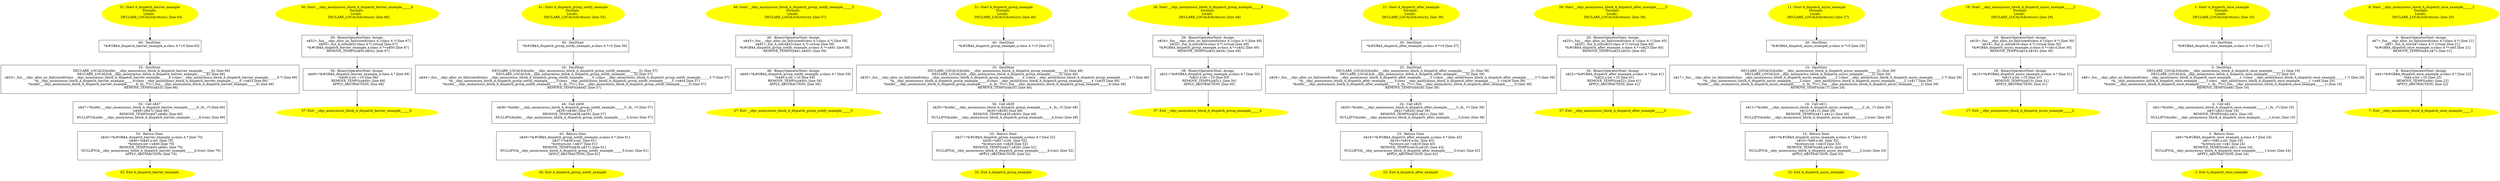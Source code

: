 digraph iCFG {
60 [label="60:  DeclStmt \n   *&#GB$A_dispatch_barrier_example_a:class A *=0 [line 65]\n " shape="box"]
	

	 60 -> 55 ;
59 [label="59:  BinaryOperatorStmt: Assign \n   n$52=_fun___objc_alloc_no_fail(sizeof(class A ):class A *) [line 67]\n  n$50=_fun_A_init(n$52:class A *) virtual [line 67]\n  *&#GB$A_dispatch_barrier_example_a:class A *=n$50 [line 67]\n  REMOVE_TEMPS(n$50,n$52); [line 67]\n " shape="box"]
	

	 59 -> 58 ;
58 [label="58:  BinaryOperatorStmt: Assign \n   n$49=*&#GB$A_dispatch_barrier_example_a:class A * [line 68]\n  *n$49.x:int =10 [line 68]\n  REMOVE_TEMPS(n$49); [line 68]\n  APPLY_ABSTRACTION; [line 68]\n " shape="box"]
	

	 58 -> 57 ;
57 [label="57: Exit __objc_anonymous_block_A_dispatch_barrier_example______6 \n  " color=yellow style=filled]
	

56 [label="56: Start __objc_anonymous_block_A_dispatch_barrier_example______6\nFormals: \nLocals:  \n   DECLARE_LOCALS(&return); [line 66]\n " color=yellow style=filled]
	

	 56 -> 59 ;
55 [label="55:  DeclStmt \n   DECLARE_LOCALS(&infer___objc_anonymous_block_A_dispatch_barrier_example______6); [line 66]\n  DECLARE_LOCALS(&__objc_anonymous_block_A_dispatch_barrier_example______6); [line 66]\n  n$53=_fun___objc_alloc_no_fail(sizeof(class __objc_anonymous_block_A_dispatch_barrier_example______6 ):class __objc_anonymous_block_A_dispatch_barrier_example______6 *) [line 66]\n  *&__objc_anonymous_block_A_dispatch_barrier_example______6:class __objc_anonymous_block_A_dispatch_barrier_example______6 =n$53 [line 66]\n  *&infer___objc_anonymous_block_A_dispatch_barrier_example______6:_fn_ (*)=(_fun___objc_anonymous_block_A_dispatch_barrier_example______6) [line 66]\n  REMOVE_TEMPS(n$53); [line 66]\n " shape="box"]
	

	 55 -> 54 ;
54 [label="54:  Call n$47 \n   n$47=*&infer___objc_anonymous_block_A_dispatch_barrier_example______6:_fn_ (*) [line 66]\n  n$48=n$47() [line 66]\n  REMOVE_TEMPS(n$47,n$48); [line 66]\n  NULLIFY(&infer___objc_anonymous_block_A_dispatch_barrier_example______6,true); [line 66]\n " shape="box"]
	

	 54 -> 53 ;
53 [label="53:  Return Stmt \n   n$45=*&#GB$A_dispatch_barrier_example_a:class A * [line 70]\n  n$46=*n$45.x:int  [line 70]\n  *&return:int =n$46 [line 70]\n  REMOVE_TEMPS(n$45,n$46); [line 70]\n  NULLIFY(&__objc_anonymous_block_A_dispatch_barrier_example______6,true); [line 70]\n  APPLY_ABSTRACTION; [line 70]\n " shape="box"]
	

	 53 -> 52 ;
52 [label="52: Exit A_dispatch_barrier_example \n  " color=yellow style=filled]
	

51 [label="51: Start A_dispatch_barrier_example\nFormals: \nLocals:  \n   DECLARE_LOCALS(&return); [line 64]\n " color=yellow style=filled]
	

	 51 -> 60 ;
50 [label="50:  DeclStmt \n   *&#GB$A_dispatch_group_notify_example_a:class A *=0 [line 56]\n " shape="box"]
	

	 50 -> 45 ;
49 [label="49:  BinaryOperatorStmt: Assign \n   n$43=_fun___objc_alloc_no_fail(sizeof(class A ):class A *) [line 58]\n  n$41=_fun_A_init(n$43:class A *) virtual [line 58]\n  *&#GB$A_dispatch_group_notify_example_a:class A *=n$41 [line 58]\n  REMOVE_TEMPS(n$41,n$43); [line 58]\n " shape="box"]
	

	 49 -> 48 ;
48 [label="48:  BinaryOperatorStmt: Assign \n   n$40=*&#GB$A_dispatch_group_notify_example_a:class A * [line 59]\n  *n$40.x:int =10 [line 59]\n  REMOVE_TEMPS(n$40); [line 59]\n  APPLY_ABSTRACTION; [line 59]\n " shape="box"]
	

	 48 -> 47 ;
47 [label="47: Exit __objc_anonymous_block_A_dispatch_group_notify_example______5 \n  " color=yellow style=filled]
	

46 [label="46: Start __objc_anonymous_block_A_dispatch_group_notify_example______5\nFormals: \nLocals:  \n   DECLARE_LOCALS(&return); [line 57]\n " color=yellow style=filled]
	

	 46 -> 49 ;
45 [label="45:  DeclStmt \n   DECLARE_LOCALS(&infer___objc_anonymous_block_A_dispatch_group_notify_example______5); [line 57]\n  DECLARE_LOCALS(&__objc_anonymous_block_A_dispatch_group_notify_example______5); [line 57]\n  n$44=_fun___objc_alloc_no_fail(sizeof(class __objc_anonymous_block_A_dispatch_group_notify_example______5 ):class __objc_anonymous_block_A_dispatch_group_notify_example______5 *) [line 57]\n  *&__objc_anonymous_block_A_dispatch_group_notify_example______5:class __objc_anonymous_block_A_dispatch_group_notify_example______5 =n$44 [line 57]\n  *&infer___objc_anonymous_block_A_dispatch_group_notify_example______5:_fn_ (*)=(_fun___objc_anonymous_block_A_dispatch_group_notify_example______5) [line 57]\n  REMOVE_TEMPS(n$44); [line 57]\n " shape="box"]
	

	 45 -> 44 ;
44 [label="44:  Call n$38 \n   n$38=*&infer___objc_anonymous_block_A_dispatch_group_notify_example______5:_fn_ (*) [line 57]\n  n$39=n$38() [line 57]\n  REMOVE_TEMPS(n$38,n$39); [line 57]\n  NULLIFY(&infer___objc_anonymous_block_A_dispatch_group_notify_example______5,true); [line 57]\n " shape="box"]
	

	 44 -> 43 ;
43 [label="43:  Return Stmt \n   n$36=*&#GB$A_dispatch_group_notify_example_a:class A * [line 61]\n  n$37=*n$36.x:int  [line 61]\n  *&return:int =n$37 [line 61]\n  REMOVE_TEMPS(n$36,n$37); [line 61]\n  NULLIFY(&__objc_anonymous_block_A_dispatch_group_notify_example______5,true); [line 61]\n  APPLY_ABSTRACTION; [line 61]\n " shape="box"]
	

	 43 -> 42 ;
42 [label="42: Exit A_dispatch_group_notify_example \n  " color=yellow style=filled]
	

41 [label="41: Start A_dispatch_group_notify_example\nFormals: \nLocals:  \n   DECLARE_LOCALS(&return); [line 55]\n " color=yellow style=filled]
	

	 41 -> 50 ;
40 [label="40:  DeclStmt \n   *&#GB$A_dispatch_group_example_a:class A *=0 [line 47]\n " shape="box"]
	

	 40 -> 35 ;
39 [label="39:  BinaryOperatorStmt: Assign \n   n$34=_fun___objc_alloc_no_fail(sizeof(class A ):class A *) [line 49]\n  n$32=_fun_A_init(n$34:class A *) virtual [line 49]\n  *&#GB$A_dispatch_group_example_a:class A *=n$32 [line 49]\n  REMOVE_TEMPS(n$32,n$34); [line 49]\n " shape="box"]
	

	 39 -> 38 ;
38 [label="38:  BinaryOperatorStmt: Assign \n   n$31=*&#GB$A_dispatch_group_example_a:class A * [line 50]\n  *n$31.x:int =10 [line 50]\n  REMOVE_TEMPS(n$31); [line 50]\n  APPLY_ABSTRACTION; [line 50]\n " shape="box"]
	

	 38 -> 37 ;
37 [label="37: Exit __objc_anonymous_block_A_dispatch_group_example______4 \n  " color=yellow style=filled]
	

36 [label="36: Start __objc_anonymous_block_A_dispatch_group_example______4\nFormals: \nLocals:  \n   DECLARE_LOCALS(&return); [line 48]\n " color=yellow style=filled]
	

	 36 -> 39 ;
35 [label="35:  DeclStmt \n   DECLARE_LOCALS(&infer___objc_anonymous_block_A_dispatch_group_example______4); [line 48]\n  DECLARE_LOCALS(&__objc_anonymous_block_A_dispatch_group_example______4); [line 48]\n  n$35=_fun___objc_alloc_no_fail(sizeof(class __objc_anonymous_block_A_dispatch_group_example______4 ):class __objc_anonymous_block_A_dispatch_group_example______4 *) [line 48]\n  *&__objc_anonymous_block_A_dispatch_group_example______4:class __objc_anonymous_block_A_dispatch_group_example______4 =n$35 [line 48]\n  *&infer___objc_anonymous_block_A_dispatch_group_example______4:_fn_ (*)=(_fun___objc_anonymous_block_A_dispatch_group_example______4) [line 48]\n  REMOVE_TEMPS(n$35); [line 48]\n " shape="box"]
	

	 35 -> 34 ;
34 [label="34:  Call n$29 \n   n$29=*&infer___objc_anonymous_block_A_dispatch_group_example______4:_fn_ (*) [line 48]\n  n$30=n$29() [line 48]\n  REMOVE_TEMPS(n$29,n$30); [line 48]\n  NULLIFY(&infer___objc_anonymous_block_A_dispatch_group_example______4,true); [line 48]\n " shape="box"]
	

	 34 -> 33 ;
33 [label="33:  Return Stmt \n   n$27=*&#GB$A_dispatch_group_example_a:class A * [line 52]\n  n$28=*n$27.x:int  [line 52]\n  *&return:int =n$28 [line 52]\n  REMOVE_TEMPS(n$27,n$28); [line 52]\n  NULLIFY(&__objc_anonymous_block_A_dispatch_group_example______4,true); [line 52]\n  APPLY_ABSTRACTION; [line 52]\n " shape="box"]
	

	 33 -> 32 ;
32 [label="32: Exit A_dispatch_group_example \n  " color=yellow style=filled]
	

31 [label="31: Start A_dispatch_group_example\nFormals: \nLocals:  \n   DECLARE_LOCALS(&return); [line 46]\n " color=yellow style=filled]
	

	 31 -> 40 ;
30 [label="30:  DeclStmt \n   *&#GB$A_dispatch_after_example_a:class A *=0 [line 37]\n " shape="box"]
	

	 30 -> 25 ;
29 [label="29:  BinaryOperatorStmt: Assign \n   n$25=_fun___objc_alloc_no_fail(sizeof(class A ):class A *) [line 40]\n  n$23=_fun_A_init(n$25:class A *) virtual [line 40]\n  *&#GB$A_dispatch_after_example_a:class A *=n$23 [line 40]\n  REMOVE_TEMPS(n$23,n$25); [line 40]\n " shape="box"]
	

	 29 -> 28 ;
28 [label="28:  BinaryOperatorStmt: Assign \n   n$22=*&#GB$A_dispatch_after_example_a:class A * [line 41]\n  *n$22.x:int =10 [line 41]\n  REMOVE_TEMPS(n$22); [line 41]\n  APPLY_ABSTRACTION; [line 41]\n " shape="box"]
	

	 28 -> 27 ;
27 [label="27: Exit __objc_anonymous_block_A_dispatch_after_example______3 \n  " color=yellow style=filled]
	

26 [label="26: Start __objc_anonymous_block_A_dispatch_after_example______3\nFormals: \nLocals:  \n   DECLARE_LOCALS(&return); [line 39]\n " color=yellow style=filled]
	

	 26 -> 29 ;
25 [label="25:  DeclStmt \n   DECLARE_LOCALS(&infer___objc_anonymous_block_A_dispatch_after_example______3); [line 38]\n  DECLARE_LOCALS(&__objc_anonymous_block_A_dispatch_after_example______3); [line 39]\n  n$26=_fun___objc_alloc_no_fail(sizeof(class __objc_anonymous_block_A_dispatch_after_example______3 ):class __objc_anonymous_block_A_dispatch_after_example______3 *) [line 39]\n  *&__objc_anonymous_block_A_dispatch_after_example______3:class __objc_anonymous_block_A_dispatch_after_example______3 =n$26 [line 39]\n  *&infer___objc_anonymous_block_A_dispatch_after_example______3:_fn_ (*)=(_fun___objc_anonymous_block_A_dispatch_after_example______3) [line 38]\n  REMOVE_TEMPS(n$26); [line 38]\n " shape="box"]
	

	 25 -> 24 ;
24 [label="24:  Call n$20 \n   n$20=*&infer___objc_anonymous_block_A_dispatch_after_example______3:_fn_ (*) [line 38]\n  n$21=n$20() [line 38]\n  REMOVE_TEMPS(n$20,n$21); [line 38]\n  NULLIFY(&infer___objc_anonymous_block_A_dispatch_after_example______3,true); [line 38]\n " shape="box"]
	

	 24 -> 23 ;
23 [label="23:  Return Stmt \n   n$18=*&#GB$A_dispatch_after_example_a:class A * [line 43]\n  n$19=*n$18.x:int  [line 43]\n  *&return:int =n$19 [line 43]\n  REMOVE_TEMPS(n$18,n$19); [line 43]\n  NULLIFY(&__objc_anonymous_block_A_dispatch_after_example______3,true); [line 43]\n  APPLY_ABSTRACTION; [line 43]\n " shape="box"]
	

	 23 -> 22 ;
22 [label="22: Exit A_dispatch_after_example \n  " color=yellow style=filled]
	

21 [label="21: Start A_dispatch_after_example\nFormals: \nLocals:  \n   DECLARE_LOCALS(&return); [line 36]\n " color=yellow style=filled]
	

	 21 -> 30 ;
20 [label="20:  DeclStmt \n   *&#GB$A_dispatch_async_example_a:class A *=0 [line 28]\n " shape="box"]
	

	 20 -> 15 ;
19 [label="19:  BinaryOperatorStmt: Assign \n   n$16=_fun___objc_alloc_no_fail(sizeof(class A ):class A *) [line 30]\n  n$14=_fun_A_init(n$16:class A *) virtual [line 30]\n  *&#GB$A_dispatch_async_example_a:class A *=n$14 [line 30]\n  REMOVE_TEMPS(n$14,n$16); [line 30]\n " shape="box"]
	

	 19 -> 18 ;
18 [label="18:  BinaryOperatorStmt: Assign \n   n$13=*&#GB$A_dispatch_async_example_a:class A * [line 31]\n  *n$13.x:int =10 [line 31]\n  REMOVE_TEMPS(n$13); [line 31]\n  APPLY_ABSTRACTION; [line 31]\n " shape="box"]
	

	 18 -> 17 ;
17 [label="17: Exit __objc_anonymous_block_A_dispatch_async_example______2 \n  " color=yellow style=filled]
	

16 [label="16: Start __objc_anonymous_block_A_dispatch_async_example______2\nFormals: \nLocals:  \n   DECLARE_LOCALS(&return); [line 29]\n " color=yellow style=filled]
	

	 16 -> 19 ;
15 [label="15:  DeclStmt \n   DECLARE_LOCALS(&infer___objc_anonymous_block_A_dispatch_async_example______2); [line 29]\n  DECLARE_LOCALS(&__objc_anonymous_block_A_dispatch_async_example______2); [line 29]\n  n$17=_fun___objc_alloc_no_fail(sizeof(class __objc_anonymous_block_A_dispatch_async_example______2 ):class __objc_anonymous_block_A_dispatch_async_example______2 *) [line 29]\n  *&__objc_anonymous_block_A_dispatch_async_example______2:class __objc_anonymous_block_A_dispatch_async_example______2 =n$17 [line 29]\n  *&infer___objc_anonymous_block_A_dispatch_async_example______2:_fn_ (*)=(_fun___objc_anonymous_block_A_dispatch_async_example______2) [line 29]\n  REMOVE_TEMPS(n$17); [line 29]\n " shape="box"]
	

	 15 -> 14 ;
14 [label="14:  Call n$11 \n   n$11=*&infer___objc_anonymous_block_A_dispatch_async_example______2:_fn_ (*) [line 29]\n  n$12=n$11() [line 29]\n  REMOVE_TEMPS(n$11,n$12); [line 29]\n  NULLIFY(&infer___objc_anonymous_block_A_dispatch_async_example______2,true); [line 29]\n " shape="box"]
	

	 14 -> 13 ;
13 [label="13:  Return Stmt \n   n$9=*&#GB$A_dispatch_async_example_a:class A * [line 33]\n  n$10=*n$9.x:int  [line 33]\n  *&return:int =n$10 [line 33]\n  REMOVE_TEMPS(n$9,n$10); [line 33]\n  NULLIFY(&__objc_anonymous_block_A_dispatch_async_example______2,true); [line 33]\n  APPLY_ABSTRACTION; [line 33]\n " shape="box"]
	

	 13 -> 12 ;
12 [label="12: Exit A_dispatch_async_example \n  " color=yellow style=filled]
	

11 [label="11: Start A_dispatch_async_example\nFormals: \nLocals:  \n   DECLARE_LOCALS(&return); [line 27]\n " color=yellow style=filled]
	

	 11 -> 20 ;
10 [label="10:  DeclStmt \n   *&#GB$A_dispatch_once_example_a:class A *=0 [line 17]\n " shape="box"]
	

	 10 -> 5 ;
9 [label="9:  BinaryOperatorStmt: Assign \n   n$7=_fun___objc_alloc_no_fail(sizeof(class A ):class A *) [line 21]\n  n$5=_fun_A_init(n$7:class A *) virtual [line 21]\n  *&#GB$A_dispatch_once_example_a:class A *=n$5 [line 21]\n  REMOVE_TEMPS(n$5,n$7); [line 21]\n " shape="box"]
	

	 9 -> 8 ;
8 [label="8:  BinaryOperatorStmt: Assign \n   n$4=*&#GB$A_dispatch_once_example_a:class A * [line 22]\n  *n$4.x:int =10 [line 22]\n  REMOVE_TEMPS(n$4); [line 22]\n  APPLY_ABSTRACTION; [line 22]\n " shape="box"]
	

	 8 -> 7 ;
7 [label="7: Exit __objc_anonymous_block_A_dispatch_once_example______1 \n  " color=yellow style=filled]
	

6 [label="6: Start __objc_anonymous_block_A_dispatch_once_example______1\nFormals: \nLocals:  \n   DECLARE_LOCALS(&return); [line 20]\n " color=yellow style=filled]
	

	 6 -> 9 ;
5 [label="5:  DeclStmt \n   DECLARE_LOCALS(&infer___objc_anonymous_block_A_dispatch_once_example______1); [line 19]\n  DECLARE_LOCALS(&__objc_anonymous_block_A_dispatch_once_example______1); [line 20]\n  n$8=_fun___objc_alloc_no_fail(sizeof(class __objc_anonymous_block_A_dispatch_once_example______1 ):class __objc_anonymous_block_A_dispatch_once_example______1 *) [line 20]\n  *&__objc_anonymous_block_A_dispatch_once_example______1:class __objc_anonymous_block_A_dispatch_once_example______1 =n$8 [line 20]\n  *&infer___objc_anonymous_block_A_dispatch_once_example______1:_fn_ (*)=(_fun___objc_anonymous_block_A_dispatch_once_example______1) [line 19]\n  REMOVE_TEMPS(n$8); [line 19]\n " shape="box"]
	

	 5 -> 4 ;
4 [label="4:  Call n$2 \n   n$2=*&infer___objc_anonymous_block_A_dispatch_once_example______1:_fn_ (*) [line 19]\n  n$3=n$2() [line 19]\n  REMOVE_TEMPS(n$2,n$3); [line 19]\n  NULLIFY(&infer___objc_anonymous_block_A_dispatch_once_example______1,true); [line 19]\n " shape="box"]
	

	 4 -> 3 ;
3 [label="3:  Return Stmt \n   n$0=*&#GB$A_dispatch_once_example_a:class A * [line 24]\n  n$1=*n$0.x:int  [line 24]\n  *&return:int =n$1 [line 24]\n  REMOVE_TEMPS(n$0,n$1); [line 24]\n  NULLIFY(&__objc_anonymous_block_A_dispatch_once_example______1,true); [line 24]\n  APPLY_ABSTRACTION; [line 24]\n " shape="box"]
	

	 3 -> 2 ;
2 [label="2: Exit A_dispatch_once_example \n  " color=yellow style=filled]
	

1 [label="1: Start A_dispatch_once_example\nFormals: \nLocals:  \n   DECLARE_LOCALS(&return); [line 16]\n " color=yellow style=filled]
	

	 1 -> 10 ;
}
